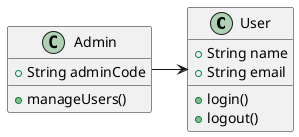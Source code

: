 @startuml
class User {

  +String name
  +String email
  +login()
  +logout()
}

class Admin {
  +String adminCode
  +manageUsers()
}

Admin -> User



@enduml

